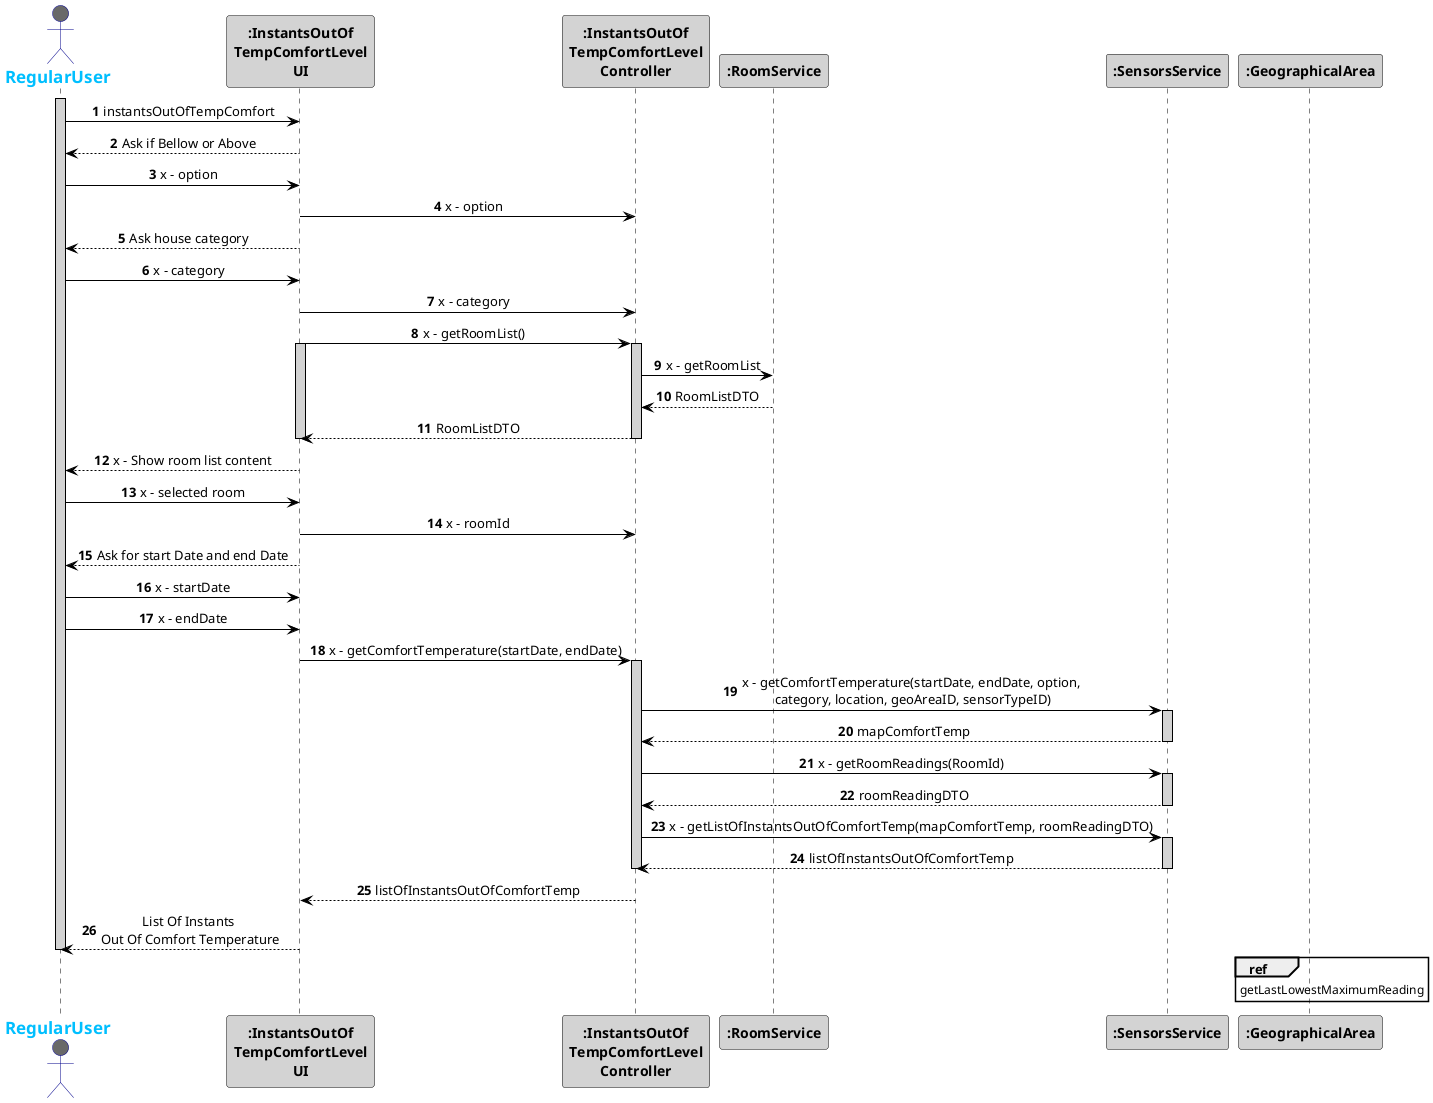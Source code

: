 @startuml
skinparam sequenceMessageAlign center
skinparam sequence {
    ArrowColor Black
    ActorBorderColor DarkBlue
    LifeLineBorderColor black
    LifeLineBackgroundColor LightGrey

    ParticipantBorderColor Black
    ParticipantBackgroundColor LightGrey
    ParticipantFontStyle Bold

    ActorBackgroundColor DimGrey
    ActorFontColor DeepSkyBlue
    ActorFontStyle Bold
    ActorFontSize 17
    ActorFontName Aapex
}

autonumber

actor RegularUser
activate RegularUser
RegularUser -> ":InstantsOutOf\nTempComfortLevel\nUI": instantsOutOfTempComfort
":InstantsOutOf\nTempComfortLevel\nUI" --> RegularUser: Ask if Bellow or Above
RegularUser -> ":InstantsOutOf\nTempComfortLevel\nUI": x - option
":InstantsOutOf\nTempComfortLevel\nUI" -> ":InstantsOutOf\nTempComfortLevel\nController" : x - option
":InstantsOutOf\nTempComfortLevel\nUI" --> RegularUser: Ask house category
RegularUser -> ":InstantsOutOf\nTempComfortLevel\nUI": x - category
":InstantsOutOf\nTempComfortLevel\nUI" -> ":InstantsOutOf\nTempComfortLevel\nController" : x - category
":InstantsOutOf\nTempComfortLevel\nUI" -> ":InstantsOutOf\nTempComfortLevel\nController" : x - getRoomList()
activate ":InstantsOutOf\nTempComfortLevel\nUI"
activate ":InstantsOutOf\nTempComfortLevel\nController"
":InstantsOutOf\nTempComfortLevel\nController" -> ":RoomService": x - getRoomList
":RoomService" --> ":InstantsOutOf\nTempComfortLevel\nController": RoomListDTO
":InstantsOutOf\nTempComfortLevel\nController" --> ":InstantsOutOf\nTempComfortLevel\nUI" : RoomListDTO
deactivate ":InstantsOutOf\nTempComfortLevel\nController"
deactivate ":InstantsOutOf\nTempComfortLevel\nUI"
":InstantsOutOf\nTempComfortLevel\nUI" --> RegularUser: x - Show room list content
RegularUser -> ":InstantsOutOf\nTempComfortLevel\nUI": x - selected room
":InstantsOutOf\nTempComfortLevel\nUI" -> ":InstantsOutOf\nTempComfortLevel\nController" : x - roomId
":InstantsOutOf\nTempComfortLevel\nUI" --> RegularUser: Ask for start Date and end Date
RegularUser -> ":InstantsOutOf\nTempComfortLevel\nUI": x - startDate
RegularUser -> ":InstantsOutOf\nTempComfortLevel\nUI": x - endDate
":InstantsOutOf\nTempComfortLevel\nUI" -> ":InstantsOutOf\nTempComfortLevel\nController" : x - getComfortTemperature(startDate, endDate)
activate ":InstantsOutOf\nTempComfortLevel\nController"
":InstantsOutOf\nTempComfortLevel\nController" -> ":SensorsService": x - getComfortTemperature(startDate, endDate, option,\n category, location, geoAreaID, sensorTypeID)
activate ":SensorsService"
":SensorsService" --> ":InstantsOutOf\nTempComfortLevel\nController" : mapComfortTemp
deactivate ":SensorsService"
":InstantsOutOf\nTempComfortLevel\nController" -> ":SensorsService": x - getRoomReadings(RoomId)
activate ":SensorsService"
":SensorsService" --> ":InstantsOutOf\nTempComfortLevel\nController" : roomReadingDTO
deactivate ":SensorsService"
":InstantsOutOf\nTempComfortLevel\nController" -> ":SensorsService": x - getListOfInstantsOutOfComfortTemp(mapComfortTemp, roomReadingDTO)
activate ":SensorsService"
":SensorsService" --> ":InstantsOutOf\nTempComfortLevel\nController" : listOfInstantsOutOfComfortTemp
deactivate ":SensorsService"
deactivate ":InstantsOutOf\nTempComfortLevel\nController"
":InstantsOutOf\nTempComfortLevel\nController" --> ":InstantsOutOf\nTempComfortLevel\nUI" : listOfInstantsOutOfComfortTemp
":InstantsOutOf\nTempComfortLevel\nUI" --> RegularUser: List Of Instants \nOut Of Comfort Temperature
deactivate RegularUser

ref over ":GeographicalArea"
getLastLowestMaximumReading
end

@enduml